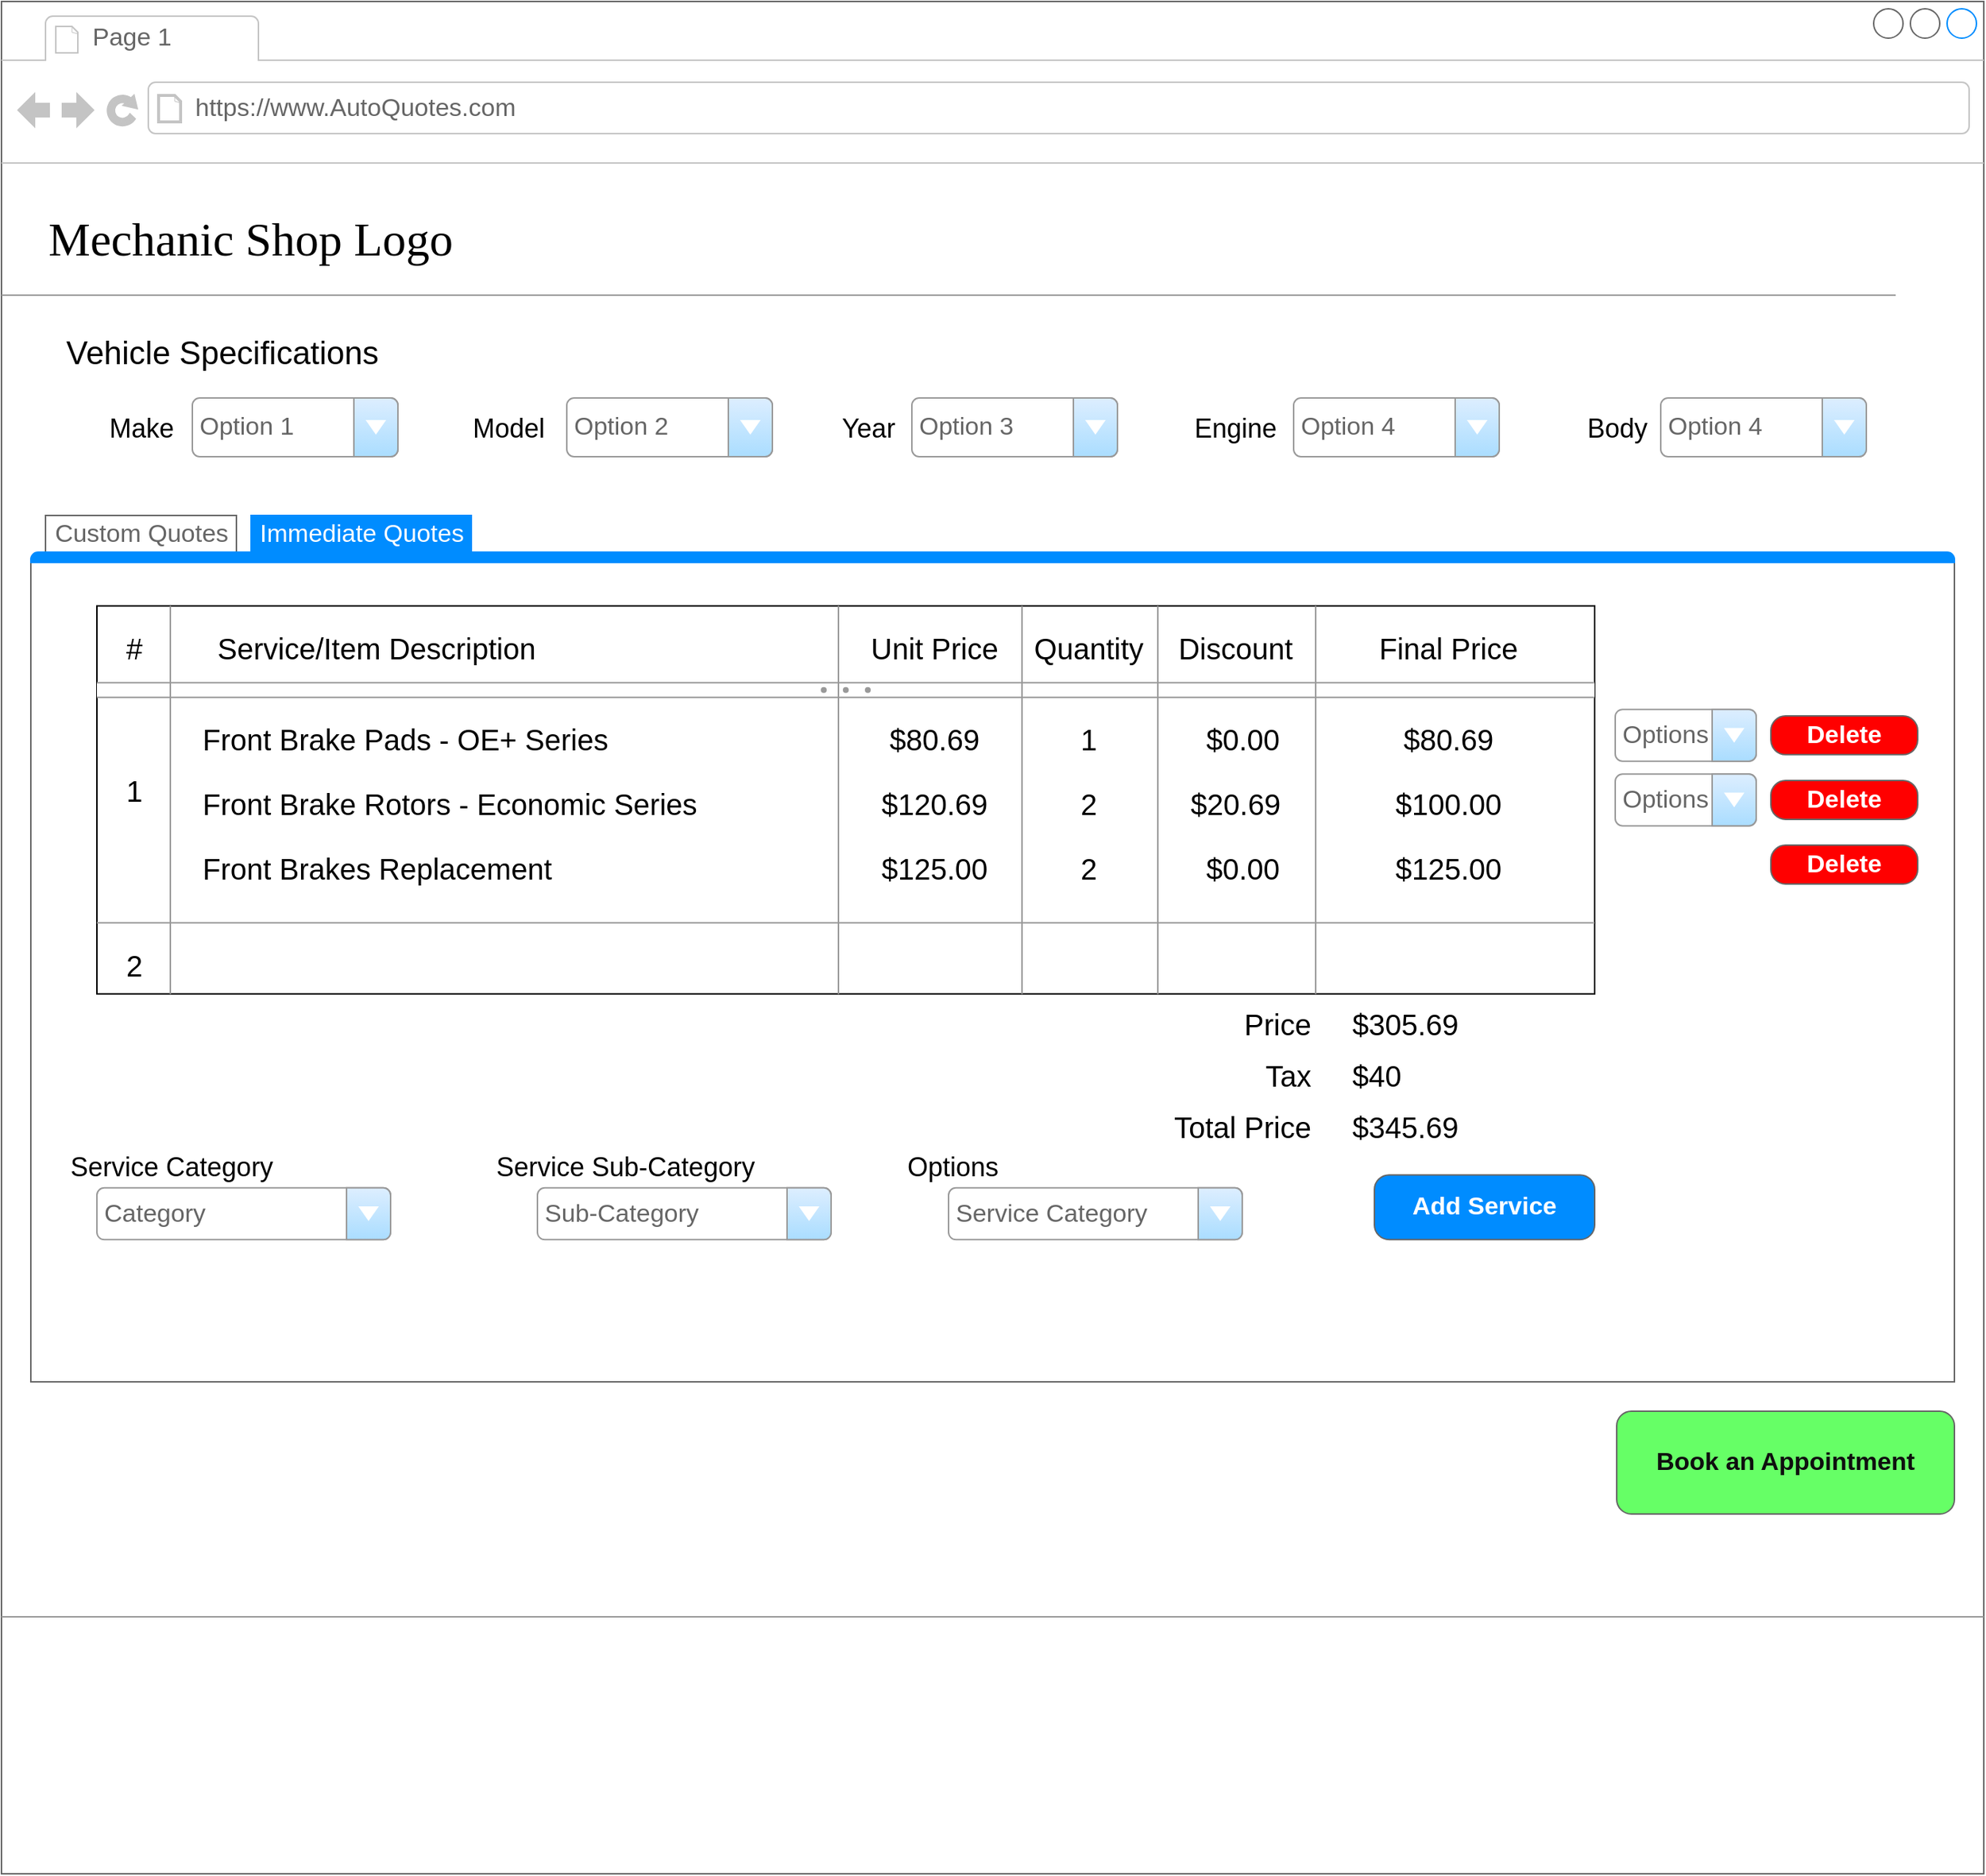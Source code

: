 <mxfile version="20.4.0" type="github">
  <diagram name="Page-1" id="2cc2dc42-3aac-f2a9-1cec-7a8b7cbee084">
    <mxGraphModel dx="1420" dy="789" grid="1" gridSize="10" guides="1" tooltips="1" connect="1" arrows="1" fold="1" page="1" pageScale="1" pageWidth="1100" pageHeight="850" background="none" math="0" shadow="0">
      <root>
        <mxCell id="0" />
        <mxCell id="1" parent="0" />
        <mxCell id="c4qhaEigQeH4QyrQK3di-1" value="&lt;span style=&quot;color: rgba(0, 0, 0, 0); font-family: monospace; font-size: 0px;&quot;&gt;%3CmxGraphModel%3E%3Croot%3E%3CmxCell%20id%3D%220%22%2F%3E%3CmxCell%20id%3D%221%22%20parent%3D%220%22%2F%3E%3CmxCell%20id%3D%222%22%20value%3D%22Price%22%20style%3D%22text%3Bhtml%3D1%3Balign%3Dcenter%3BverticalAlign%3Dmiddle%3Bresizable%3D0%3Bpoints%3D%5B%5D%3Bautosize%3D1%3BstrokeColor%3Dnone%3BfillColor%3Dnone%3BfontSize%3D20%3B%22%20vertex%3D%221%22%20parent%3D%221%22%3E%3CmxGeometry%20x%3D%22770%22%20y%3D%22780%22%20width%3D%2270%22%20height%3D%2240%22%20as%3D%22geometry%22%2F%3E%3C%2FmxCell%3E%3C%2Froot%3E%3C%2FmxGraphModel%3E&lt;/span&gt;" style="strokeWidth=1;shadow=0;dashed=0;align=left;html=1;shape=mxgraph.mockup.containers.browserWindow;rSize=0;strokeColor=#666666;mainText=,;recursiveResize=0;rounded=0;labelBackgroundColor=none;fontFamily=Verdana;fontSize=12" parent="1" vertex="1">
          <mxGeometry x="30" y="20" width="1350" height="1275" as="geometry" />
        </mxCell>
        <mxCell id="c4qhaEigQeH4QyrQK3di-2" value="Page 1" style="strokeWidth=1;shadow=0;dashed=0;align=center;html=1;shape=mxgraph.mockup.containers.anchor;fontSize=17;fontColor=#666666;align=left;" parent="c4qhaEigQeH4QyrQK3di-1" vertex="1">
          <mxGeometry x="60" y="12" width="110" height="26" as="geometry" />
        </mxCell>
        <mxCell id="c4qhaEigQeH4QyrQK3di-3" value="https://www.AutoQuotes.com" style="strokeWidth=1;shadow=0;dashed=0;align=center;html=1;shape=mxgraph.mockup.containers.anchor;rSize=0;fontSize=17;fontColor=#666666;align=left;" parent="c4qhaEigQeH4QyrQK3di-1" vertex="1">
          <mxGeometry x="130" y="60" width="250" height="26" as="geometry" />
        </mxCell>
        <mxCell id="c4qhaEigQeH4QyrQK3di-4" value="&lt;font style=&quot;font-size: 32px;&quot;&gt;Mechanic Shop Logo&lt;/font&gt;" style="text;html=1;points=[];align=left;verticalAlign=top;spacingTop=-4;fontSize=30;fontFamily=Verdana" parent="c4qhaEigQeH4QyrQK3di-1" vertex="1">
          <mxGeometry x="30" y="140" width="340" height="50" as="geometry" />
        </mxCell>
        <mxCell id="c4qhaEigQeH4QyrQK3di-5" value="" style="verticalLabelPosition=bottom;shadow=0;dashed=0;align=center;html=1;verticalAlign=top;strokeWidth=1;shape=mxgraph.mockup.markup.line;strokeColor=#999999;rounded=0;labelBackgroundColor=none;fillColor=#ffffff;fontFamily=Verdana;fontSize=12;fontColor=#000000;" parent="c4qhaEigQeH4QyrQK3di-1" vertex="1">
          <mxGeometry y="190" width="1290" height="20" as="geometry" />
        </mxCell>
        <mxCell id="c4qhaEigQeH4QyrQK3di-6" value="" style="verticalLabelPosition=bottom;shadow=0;dashed=0;align=center;html=1;verticalAlign=top;strokeWidth=1;shape=mxgraph.mockup.markup.line;strokeColor=#999999;rounded=0;labelBackgroundColor=none;fillColor=#ffffff;fontFamily=Verdana;fontSize=12;fontColor=#000000;" parent="c4qhaEigQeH4QyrQK3di-1" vertex="1">
          <mxGeometry y="1090" width="1350" height="20" as="geometry" />
        </mxCell>
        <mxCell id="c4qhaEigQeH4QyrQK3di-26" value="Option 1" style="strokeWidth=1;shadow=0;dashed=0;align=center;html=1;shape=mxgraph.mockup.forms.comboBox;strokeColor=#999999;fillColor=#ddeeff;align=left;fillColor2=#aaddff;mainText=;fontColor=#666666;fontSize=17;spacingLeft=3;" parent="c4qhaEigQeH4QyrQK3di-1" vertex="1">
          <mxGeometry x="130" y="270" width="140" height="40" as="geometry" />
        </mxCell>
        <mxCell id="c4qhaEigQeH4QyrQK3di-27" value="&lt;font style=&quot;font-size: 22px;&quot;&gt;Vehicle Specifications&lt;/font&gt;" style="text;html=1;align=center;verticalAlign=middle;resizable=0;points=[];autosize=1;strokeColor=none;fillColor=none;" parent="c4qhaEigQeH4QyrQK3di-1" vertex="1">
          <mxGeometry x="30" y="220" width="240" height="40" as="geometry" />
        </mxCell>
        <mxCell id="c4qhaEigQeH4QyrQK3di-28" value="&lt;font style=&quot;font-size: 18px;&quot;&gt;Make&lt;/font&gt;" style="text;html=1;align=center;verticalAlign=middle;resizable=0;points=[];autosize=1;strokeColor=none;fillColor=none;fontSize=22;" parent="c4qhaEigQeH4QyrQK3di-1" vertex="1">
          <mxGeometry x="60" y="270" width="70" height="40" as="geometry" />
        </mxCell>
        <mxCell id="c4qhaEigQeH4QyrQK3di-29" value="&lt;font style=&quot;font-size: 18px;&quot;&gt;Model&lt;/font&gt;" style="text;html=1;align=center;verticalAlign=middle;resizable=0;points=[];autosize=1;strokeColor=none;fillColor=none;fontSize=22;" parent="c4qhaEigQeH4QyrQK3di-1" vertex="1">
          <mxGeometry x="310" y="270" width="70" height="40" as="geometry" />
        </mxCell>
        <mxCell id="c4qhaEigQeH4QyrQK3di-31" value="Option 2" style="strokeWidth=1;shadow=0;dashed=0;align=center;html=1;shape=mxgraph.mockup.forms.comboBox;strokeColor=#999999;fillColor=#ddeeff;align=left;fillColor2=#aaddff;mainText=;fontColor=#666666;fontSize=17;spacingLeft=3;" parent="c4qhaEigQeH4QyrQK3di-1" vertex="1">
          <mxGeometry x="385" y="270" width="140" height="40" as="geometry" />
        </mxCell>
        <mxCell id="c4qhaEigQeH4QyrQK3di-32" value="&lt;span style=&quot;font-size: 18px;&quot;&gt;Year&lt;/span&gt;" style="text;html=1;align=center;verticalAlign=middle;resizable=0;points=[];autosize=1;strokeColor=none;fillColor=none;fontSize=22;" parent="c4qhaEigQeH4QyrQK3di-1" vertex="1">
          <mxGeometry x="560" y="270" width="60" height="40" as="geometry" />
        </mxCell>
        <mxCell id="c4qhaEigQeH4QyrQK3di-33" value="Option 3" style="strokeWidth=1;shadow=0;dashed=0;align=center;html=1;shape=mxgraph.mockup.forms.comboBox;strokeColor=#999999;fillColor=#ddeeff;align=left;fillColor2=#aaddff;mainText=;fontColor=#666666;fontSize=17;spacingLeft=3;" parent="c4qhaEigQeH4QyrQK3di-1" vertex="1">
          <mxGeometry x="620" y="270" width="140" height="40" as="geometry" />
        </mxCell>
        <mxCell id="c4qhaEigQeH4QyrQK3di-34" value="&lt;span style=&quot;font-size: 18px;&quot;&gt;Engine&lt;/span&gt;" style="text;html=1;align=center;verticalAlign=middle;resizable=0;points=[];autosize=1;strokeColor=none;fillColor=none;fontSize=22;" parent="c4qhaEigQeH4QyrQK3di-1" vertex="1">
          <mxGeometry x="800" y="270" width="80" height="40" as="geometry" />
        </mxCell>
        <mxCell id="c4qhaEigQeH4QyrQK3di-35" value="Option 4" style="strokeWidth=1;shadow=0;dashed=0;align=center;html=1;shape=mxgraph.mockup.forms.comboBox;strokeColor=#999999;fillColor=#ddeeff;align=left;fillColor2=#aaddff;mainText=;fontColor=#666666;fontSize=17;spacingLeft=3;" parent="c4qhaEigQeH4QyrQK3di-1" vertex="1">
          <mxGeometry x="880" y="270" width="140" height="40" as="geometry" />
        </mxCell>
        <mxCell id="c4qhaEigQeH4QyrQK3di-36" value="&lt;span style=&quot;font-size: 18px;&quot;&gt;Body&lt;/span&gt;" style="text;html=1;align=center;verticalAlign=middle;resizable=0;points=[];autosize=1;strokeColor=none;fillColor=none;fontSize=22;" parent="c4qhaEigQeH4QyrQK3di-1" vertex="1">
          <mxGeometry x="1070" y="270" width="60" height="40" as="geometry" />
        </mxCell>
        <mxCell id="c4qhaEigQeH4QyrQK3di-37" value="Option 4" style="strokeWidth=1;shadow=0;dashed=0;align=center;html=1;shape=mxgraph.mockup.forms.comboBox;strokeColor=#999999;fillColor=#ddeeff;align=left;fillColor2=#aaddff;mainText=;fontColor=#666666;fontSize=17;spacingLeft=3;" parent="c4qhaEigQeH4QyrQK3di-1" vertex="1">
          <mxGeometry x="1130" y="270" width="140" height="40" as="geometry" />
        </mxCell>
        <mxCell id="c4qhaEigQeH4QyrQK3di-155" value="" style="strokeWidth=1;shadow=0;dashed=0;align=center;html=1;shape=mxgraph.mockup.containers.marginRect2;rectMarginTop=32;strokeColor=#666666;gradientColor=none;fontSize=20;" parent="c4qhaEigQeH4QyrQK3di-1" vertex="1">
          <mxGeometry x="20" y="350" width="1310" height="590" as="geometry" />
        </mxCell>
        <mxCell id="c4qhaEigQeH4QyrQK3di-156" value="Custom Quotes" style="strokeColor=inherit;fillColor=inherit;gradientColor=inherit;strokeWidth=1;shadow=0;dashed=0;align=center;html=1;shape=mxgraph.mockup.containers.rrect;rSize=0;fontSize=17;fontColor=#666666;gradientColor=none;" parent="c4qhaEigQeH4QyrQK3di-155" vertex="1">
          <mxGeometry width="130" height="25" relative="1" as="geometry">
            <mxPoint x="10" as="offset" />
          </mxGeometry>
        </mxCell>
        <mxCell id="c4qhaEigQeH4QyrQK3di-157" value="Immediate Quotes" style="strokeWidth=1;shadow=0;dashed=0;align=center;html=1;shape=mxgraph.mockup.containers.rrect;rSize=0;fontSize=17;fontColor=#ffffff;strokeColor=#008cff;fillColor=#008cff;" parent="c4qhaEigQeH4QyrQK3di-155" vertex="1">
          <mxGeometry width="150" height="25" relative="1" as="geometry">
            <mxPoint x="150" as="offset" />
          </mxGeometry>
        </mxCell>
        <mxCell id="c4qhaEigQeH4QyrQK3di-159" value="" style="strokeWidth=1;shadow=0;dashed=0;align=center;html=1;shape=mxgraph.mockup.containers.topButton;rSize=5;strokeColor=#008cff;fillColor=#008cff;gradientColor=none;resizeWidth=1;movable=0;deletable=1;fontSize=20;" parent="c4qhaEigQeH4QyrQK3di-155" vertex="1">
          <mxGeometry width="1310" height="7" relative="1" as="geometry">
            <mxPoint y="25" as="offset" />
          </mxGeometry>
        </mxCell>
        <mxCell id="c4qhaEigQeH4QyrQK3di-91" value="" style="rounded=0;whiteSpace=wrap;html=1;fontSize=20;" parent="c4qhaEigQeH4QyrQK3di-155" vertex="1">
          <mxGeometry x="45" y="61.642" width="1020" height="264.179" as="geometry" />
        </mxCell>
        <mxCell id="c4qhaEigQeH4QyrQK3di-99" value="" style="verticalLabelPosition=bottom;shadow=0;dashed=0;align=center;html=1;verticalAlign=top;strokeWidth=1;shape=mxgraph.mockup.forms.splitter;strokeColor=#999999;fontSize=20;" parent="c4qhaEigQeH4QyrQK3di-155" vertex="1">
          <mxGeometry x="45" y="114.478" width="1020" height="8.806" as="geometry" />
        </mxCell>
        <mxCell id="c4qhaEigQeH4QyrQK3di-100" value="&lt;font style=&quot;font-size: 20px;&quot;&gt;#&lt;/font&gt;" style="text;html=1;align=center;verticalAlign=middle;resizable=0;points=[];autosize=1;strokeColor=none;fillColor=none;fontSize=20;" parent="c4qhaEigQeH4QyrQK3di-155" vertex="1">
          <mxGeometry x="55" y="70.448" width="30" height="40" as="geometry" />
        </mxCell>
        <mxCell id="c4qhaEigQeH4QyrQK3di-101" value="" style="verticalLabelPosition=bottom;shadow=0;dashed=0;align=center;html=1;verticalAlign=top;strokeWidth=1;shape=mxgraph.mockup.markup.line;strokeColor=#999999;direction=north;fontSize=20;" parent="c4qhaEigQeH4QyrQK3di-155" vertex="1">
          <mxGeometry x="85" y="61.642" width="20" height="264.179" as="geometry" />
        </mxCell>
        <mxCell id="c4qhaEigQeH4QyrQK3di-102" value="Service/Item Description" style="text;html=1;align=center;verticalAlign=middle;resizable=0;points=[];autosize=1;strokeColor=none;fillColor=none;fontSize=20;" parent="c4qhaEigQeH4QyrQK3di-155" vertex="1">
          <mxGeometry x="115" y="70.448" width="240" height="40" as="geometry" />
        </mxCell>
        <mxCell id="c4qhaEigQeH4QyrQK3di-103" value="" style="verticalLabelPosition=bottom;shadow=0;dashed=0;align=center;html=1;verticalAlign=top;strokeWidth=1;shape=mxgraph.mockup.markup.line;strokeColor=#999999;direction=north;fontSize=20;" parent="c4qhaEigQeH4QyrQK3di-155" vertex="1">
          <mxGeometry x="540" y="61.642" width="20" height="264.179" as="geometry" />
        </mxCell>
        <mxCell id="c4qhaEigQeH4QyrQK3di-104" value="Unit Price" style="text;html=1;align=center;verticalAlign=middle;resizable=0;points=[];autosize=1;strokeColor=none;fillColor=none;fontSize=20;" parent="c4qhaEigQeH4QyrQK3di-155" vertex="1">
          <mxGeometry x="560" y="70.448" width="110" height="40" as="geometry" />
        </mxCell>
        <mxCell id="c4qhaEigQeH4QyrQK3di-105" value="" style="verticalLabelPosition=bottom;shadow=0;dashed=0;align=center;html=1;verticalAlign=top;strokeWidth=1;shape=mxgraph.mockup.markup.line;strokeColor=#999999;direction=north;fontSize=20;" parent="c4qhaEigQeH4QyrQK3di-155" vertex="1">
          <mxGeometry x="665" y="61.642" width="20" height="264.179" as="geometry" />
        </mxCell>
        <mxCell id="c4qhaEigQeH4QyrQK3di-106" value="Quantity" style="text;html=1;align=center;verticalAlign=middle;resizable=0;points=[];autosize=1;strokeColor=none;fillColor=none;fontSize=20;" parent="c4qhaEigQeH4QyrQK3di-155" vertex="1">
          <mxGeometry x="670" y="70.448" width="100" height="40" as="geometry" />
        </mxCell>
        <mxCell id="c4qhaEigQeH4QyrQK3di-107" value="" style="verticalLabelPosition=bottom;shadow=0;dashed=0;align=center;html=1;verticalAlign=top;strokeWidth=1;shape=mxgraph.mockup.markup.line;strokeColor=#999999;direction=north;fontSize=20;" parent="c4qhaEigQeH4QyrQK3di-155" vertex="1">
          <mxGeometry x="757.5" y="61.642" width="20" height="264.179" as="geometry" />
        </mxCell>
        <mxCell id="c4qhaEigQeH4QyrQK3di-108" value="Discount" style="text;html=1;align=center;verticalAlign=middle;resizable=0;points=[];autosize=1;strokeColor=none;fillColor=none;fontSize=20;" parent="c4qhaEigQeH4QyrQK3di-155" vertex="1">
          <mxGeometry x="770" y="70.448" width="100" height="40" as="geometry" />
        </mxCell>
        <mxCell id="c4qhaEigQeH4QyrQK3di-109" value="" style="verticalLabelPosition=bottom;shadow=0;dashed=0;align=center;html=1;verticalAlign=top;strokeWidth=1;shape=mxgraph.mockup.markup.line;strokeColor=#999999;direction=north;fontSize=20;" parent="c4qhaEigQeH4QyrQK3di-155" vertex="1">
          <mxGeometry x="865" y="61.642" width="20" height="264.179" as="geometry" />
        </mxCell>
        <mxCell id="c4qhaEigQeH4QyrQK3di-110" value="Final Price" style="text;html=1;align=center;verticalAlign=middle;resizable=0;points=[];autosize=1;strokeColor=none;fillColor=none;fontSize=20;" parent="c4qhaEigQeH4QyrQK3di-155" vertex="1">
          <mxGeometry x="905" y="70.448" width="120" height="40" as="geometry" />
        </mxCell>
        <mxCell id="c4qhaEigQeH4QyrQK3di-111" value="1" style="text;html=1;align=center;verticalAlign=middle;resizable=0;points=[];autosize=1;strokeColor=none;fillColor=none;fontSize=20;" parent="c4qhaEigQeH4QyrQK3di-155" vertex="1">
          <mxGeometry x="55" y="167.313" width="30" height="40" as="geometry" />
        </mxCell>
        <mxCell id="c4qhaEigQeH4QyrQK3di-112" value="Front Brake Pads - OE+ Series" style="text;html=1;align=left;verticalAlign=middle;resizable=0;points=[];autosize=1;strokeColor=none;fillColor=none;fontSize=20;" parent="c4qhaEigQeH4QyrQK3di-155" vertex="1">
          <mxGeometry x="115" y="132.09" width="300" height="40" as="geometry" />
        </mxCell>
        <mxCell id="c4qhaEigQeH4QyrQK3di-113" value="Front Brake Rotors - Economic Series" style="text;html=1;align=left;verticalAlign=middle;resizable=0;points=[];autosize=1;strokeColor=none;fillColor=none;fontSize=20;" parent="c4qhaEigQeH4QyrQK3di-155" vertex="1">
          <mxGeometry x="115" y="176.119" width="360" height="40" as="geometry" />
        </mxCell>
        <mxCell id="c4qhaEigQeH4QyrQK3di-114" value="Front Brakes Replacement" style="text;html=1;align=left;verticalAlign=middle;resizable=0;points=[];autosize=1;strokeColor=none;fillColor=none;fontSize=20;" parent="c4qhaEigQeH4QyrQK3di-155" vertex="1">
          <mxGeometry x="115" y="220.149" width="260" height="40" as="geometry" />
        </mxCell>
        <mxCell id="c4qhaEigQeH4QyrQK3di-115" value="$80.69" style="text;html=1;align=center;verticalAlign=middle;resizable=0;points=[];autosize=1;strokeColor=none;fillColor=none;fontSize=20;" parent="c4qhaEigQeH4QyrQK3di-155" vertex="1">
          <mxGeometry x="575" y="132.09" width="80" height="40" as="geometry" />
        </mxCell>
        <mxCell id="c4qhaEigQeH4QyrQK3di-116" value="$120.69" style="text;html=1;align=center;verticalAlign=middle;resizable=0;points=[];autosize=1;strokeColor=none;fillColor=none;fontSize=20;" parent="c4qhaEigQeH4QyrQK3di-155" vertex="1">
          <mxGeometry x="565" y="176.119" width="100" height="40" as="geometry" />
        </mxCell>
        <mxCell id="c4qhaEigQeH4QyrQK3di-117" value="$125.00" style="text;html=1;align=center;verticalAlign=middle;resizable=0;points=[];autosize=1;strokeColor=none;fillColor=none;fontSize=20;" parent="c4qhaEigQeH4QyrQK3di-155" vertex="1">
          <mxGeometry x="565" y="220.149" width="100" height="40" as="geometry" />
        </mxCell>
        <mxCell id="c4qhaEigQeH4QyrQK3di-118" value="1" style="text;html=1;align=center;verticalAlign=middle;resizable=0;points=[];autosize=1;strokeColor=none;fillColor=none;fontSize=20;" parent="c4qhaEigQeH4QyrQK3di-155" vertex="1">
          <mxGeometry x="705" y="132.09" width="30" height="40" as="geometry" />
        </mxCell>
        <mxCell id="c4qhaEigQeH4QyrQK3di-119" value="2" style="text;html=1;align=center;verticalAlign=middle;resizable=0;points=[];autosize=1;strokeColor=none;fillColor=none;fontSize=20;" parent="c4qhaEigQeH4QyrQK3di-155" vertex="1">
          <mxGeometry x="705" y="176.119" width="30" height="40" as="geometry" />
        </mxCell>
        <mxCell id="c4qhaEigQeH4QyrQK3di-120" value="2" style="text;html=1;align=center;verticalAlign=middle;resizable=0;points=[];autosize=1;strokeColor=none;fillColor=none;fontSize=20;" parent="c4qhaEigQeH4QyrQK3di-155" vertex="1">
          <mxGeometry x="705" y="220.149" width="30" height="40" as="geometry" />
        </mxCell>
        <mxCell id="c4qhaEigQeH4QyrQK3di-121" value="$0.00" style="text;html=1;align=center;verticalAlign=middle;resizable=0;points=[];autosize=1;strokeColor=none;fillColor=none;fontSize=20;" parent="c4qhaEigQeH4QyrQK3di-155" vertex="1">
          <mxGeometry x="790" y="132.09" width="70" height="40" as="geometry" />
        </mxCell>
        <mxCell id="c4qhaEigQeH4QyrQK3di-122" value="$20.69" style="text;html=1;align=center;verticalAlign=middle;resizable=0;points=[];autosize=1;strokeColor=none;fillColor=none;fontSize=20;" parent="c4qhaEigQeH4QyrQK3di-155" vertex="1">
          <mxGeometry x="780" y="176.119" width="80" height="40" as="geometry" />
        </mxCell>
        <mxCell id="c4qhaEigQeH4QyrQK3di-123" value="$0.00" style="text;html=1;align=center;verticalAlign=middle;resizable=0;points=[];autosize=1;strokeColor=none;fillColor=none;fontSize=20;" parent="c4qhaEigQeH4QyrQK3di-155" vertex="1">
          <mxGeometry x="790" y="220.149" width="70" height="40" as="geometry" />
        </mxCell>
        <mxCell id="c4qhaEigQeH4QyrQK3di-124" value="$80.69" style="text;html=1;align=center;verticalAlign=middle;resizable=0;points=[];autosize=1;strokeColor=none;fillColor=none;fontSize=20;" parent="c4qhaEigQeH4QyrQK3di-155" vertex="1">
          <mxGeometry x="925" y="132.09" width="80" height="40" as="geometry" />
        </mxCell>
        <mxCell id="c4qhaEigQeH4QyrQK3di-125" value="$100.00" style="text;html=1;align=center;verticalAlign=middle;resizable=0;points=[];autosize=1;strokeColor=none;fillColor=none;fontSize=20;" parent="c4qhaEigQeH4QyrQK3di-155" vertex="1">
          <mxGeometry x="915" y="176.119" width="100" height="40" as="geometry" />
        </mxCell>
        <mxCell id="c4qhaEigQeH4QyrQK3di-126" value="$125.00" style="text;html=1;align=center;verticalAlign=middle;resizable=0;points=[];autosize=1;strokeColor=none;fillColor=none;fontSize=20;" parent="c4qhaEigQeH4QyrQK3di-155" vertex="1">
          <mxGeometry x="915" y="220.149" width="100" height="40" as="geometry" />
        </mxCell>
        <mxCell id="c4qhaEigQeH4QyrQK3di-131" value="Options" style="strokeWidth=1;shadow=0;dashed=0;align=center;html=1;shape=mxgraph.mockup.forms.comboBox;strokeColor=#999999;fillColor=#ddeeff;align=left;fillColor2=#aaddff;mainText=;fontColor=#666666;fontSize=17;spacingLeft=3;" parent="c4qhaEigQeH4QyrQK3di-155" vertex="1">
          <mxGeometry x="1079" y="132.09" width="96" height="35.224" as="geometry" />
        </mxCell>
        <mxCell id="c4qhaEigQeH4QyrQK3di-132" value="Options" style="strokeWidth=1;shadow=0;dashed=0;align=center;html=1;shape=mxgraph.mockup.forms.comboBox;strokeColor=#999999;fillColor=#ddeeff;align=left;fillColor2=#aaddff;mainText=;fontColor=#666666;fontSize=17;spacingLeft=3;" parent="c4qhaEigQeH4QyrQK3di-155" vertex="1">
          <mxGeometry x="1079" y="176.119" width="96" height="35.224" as="geometry" />
        </mxCell>
        <mxCell id="c4qhaEigQeH4QyrQK3di-136" value="Delete" style="strokeWidth=1;shadow=0;dashed=0;align=center;html=1;shape=mxgraph.mockup.buttons.button;strokeColor=#666666;fontColor=#ffffff;mainText=;buttonStyle=round;fontSize=17;fontStyle=1;fillColor=#FF0000;whiteSpace=wrap;" parent="c4qhaEigQeH4QyrQK3di-155" vertex="1">
          <mxGeometry x="1185" y="224.552" width="100" height="26.418" as="geometry" />
        </mxCell>
        <mxCell id="c4qhaEigQeH4QyrQK3di-137" value="Delete" style="strokeWidth=1;shadow=0;dashed=0;align=center;html=1;shape=mxgraph.mockup.buttons.button;strokeColor=#666666;fontColor=#ffffff;mainText=;buttonStyle=round;fontSize=17;fontStyle=1;fillColor=#FF0000;whiteSpace=wrap;" parent="c4qhaEigQeH4QyrQK3di-155" vertex="1">
          <mxGeometry x="1185" y="136.493" width="100" height="26.418" as="geometry" />
        </mxCell>
        <mxCell id="c4qhaEigQeH4QyrQK3di-138" value="Delete" style="strokeWidth=1;shadow=0;dashed=0;align=center;html=1;shape=mxgraph.mockup.buttons.button;strokeColor=#666666;fontColor=#ffffff;mainText=;buttonStyle=round;fontSize=17;fontStyle=1;fillColor=#FF0000;whiteSpace=wrap;" parent="c4qhaEigQeH4QyrQK3di-155" vertex="1">
          <mxGeometry x="1185" y="180.522" width="100" height="26.418" as="geometry" />
        </mxCell>
        <mxCell id="c4qhaEigQeH4QyrQK3di-139" value="" style="verticalLabelPosition=bottom;shadow=0;dashed=0;align=center;html=1;verticalAlign=top;strokeWidth=1;shape=mxgraph.mockup.markup.line;strokeColor=#999999;fontSize=20;fillColor=#FF0000;" parent="c4qhaEigQeH4QyrQK3di-155" vertex="1">
          <mxGeometry x="45" y="268.582" width="1020" height="17.612" as="geometry" />
        </mxCell>
        <mxCell id="c4qhaEigQeH4QyrQK3di-140" value="2" style="text;html=1;align=center;verticalAlign=middle;resizable=0;points=[];autosize=1;strokeColor=none;fillColor=none;fontSize=20;" parent="c4qhaEigQeH4QyrQK3di-155" vertex="1">
          <mxGeometry x="55" y="286.194" width="30" height="40" as="geometry" />
        </mxCell>
        <mxCell id="c4qhaEigQeH4QyrQK3di-141" value="Price" style="text;html=1;align=right;verticalAlign=middle;resizable=0;points=[];autosize=1;strokeColor=none;fillColor=none;fontSize=20;" parent="c4qhaEigQeH4QyrQK3di-155" vertex="1">
          <mxGeometry x="802.5" y="325.821" width="70" height="40" as="geometry" />
        </mxCell>
        <mxCell id="c4qhaEigQeH4QyrQK3di-142" value="Tax" style="text;html=1;align=right;verticalAlign=middle;resizable=0;points=[];autosize=1;strokeColor=none;fillColor=none;fontSize=20;" parent="c4qhaEigQeH4QyrQK3di-155" vertex="1">
          <mxGeometry x="822.5" y="361.045" width="50" height="40" as="geometry" />
        </mxCell>
        <mxCell id="c4qhaEigQeH4QyrQK3di-143" value="Total Price" style="text;html=1;align=right;verticalAlign=middle;resizable=0;points=[];autosize=1;strokeColor=none;fillColor=none;fontSize=20;" parent="c4qhaEigQeH4QyrQK3di-155" vertex="1">
          <mxGeometry x="752.5" y="396.269" width="120" height="40" as="geometry" />
        </mxCell>
        <mxCell id="c4qhaEigQeH4QyrQK3di-144" value="$305.69" style="text;html=1;align=left;verticalAlign=middle;resizable=0;points=[];autosize=1;strokeColor=none;fillColor=none;fontSize=20;" parent="c4qhaEigQeH4QyrQK3di-155" vertex="1">
          <mxGeometry x="897.5" y="325.821" width="100" height="40" as="geometry" />
        </mxCell>
        <mxCell id="c4qhaEigQeH4QyrQK3di-145" value="$40" style="text;html=1;align=left;verticalAlign=middle;resizable=0;points=[];autosize=1;strokeColor=none;fillColor=none;fontSize=20;" parent="c4qhaEigQeH4QyrQK3di-155" vertex="1">
          <mxGeometry x="897.5" y="361.045" width="60" height="40" as="geometry" />
        </mxCell>
        <mxCell id="c4qhaEigQeH4QyrQK3di-146" value="$345.69" style="text;html=1;align=left;verticalAlign=middle;resizable=0;points=[];autosize=1;strokeColor=none;fillColor=none;fontSize=20;" parent="c4qhaEigQeH4QyrQK3di-155" vertex="1">
          <mxGeometry x="897.5" y="396.269" width="100" height="40" as="geometry" />
        </mxCell>
        <mxCell id="c4qhaEigQeH4QyrQK3di-148" value="Add Service" style="strokeWidth=1;shadow=0;dashed=0;align=center;html=1;shape=mxgraph.mockup.buttons.button;strokeColor=#666666;fontColor=#ffffff;mainText=;buttonStyle=round;fontSize=17;fontStyle=1;fillColor=#008cff;whiteSpace=wrap;" parent="c4qhaEigQeH4QyrQK3di-155" vertex="1">
          <mxGeometry x="915" y="449.104" width="150" height="44.03" as="geometry" />
        </mxCell>
        <mxCell id="c4qhaEigQeH4QyrQK3di-149" value="Category" style="strokeWidth=1;shadow=0;dashed=0;align=center;html=1;shape=mxgraph.mockup.forms.comboBox;strokeColor=#999999;fillColor=#ddeeff;align=left;fillColor2=#aaddff;mainText=;fontColor=#666666;fontSize=17;spacingLeft=3;" parent="c4qhaEigQeH4QyrQK3di-155" vertex="1">
          <mxGeometry x="45" y="457.91" width="200" height="35.224" as="geometry" />
        </mxCell>
        <mxCell id="c4qhaEigQeH4QyrQK3di-150" value="Sub-Category" style="strokeWidth=1;shadow=0;dashed=0;align=center;html=1;shape=mxgraph.mockup.forms.comboBox;strokeColor=#999999;fillColor=#ddeeff;align=left;fillColor2=#aaddff;mainText=;fontColor=#666666;fontSize=17;spacingLeft=3;" parent="c4qhaEigQeH4QyrQK3di-155" vertex="1">
          <mxGeometry x="345" y="457.91" width="200" height="35.224" as="geometry" />
        </mxCell>
        <mxCell id="c4qhaEigQeH4QyrQK3di-151" value="Service Category" style="strokeWidth=1;shadow=0;dashed=0;align=center;html=1;shape=mxgraph.mockup.forms.comboBox;strokeColor=#999999;fillColor=#ddeeff;align=left;fillColor2=#aaddff;mainText=;fontColor=#666666;fontSize=17;spacingLeft=3;" parent="c4qhaEigQeH4QyrQK3di-155" vertex="1">
          <mxGeometry x="625" y="457.91" width="200" height="35.224" as="geometry" />
        </mxCell>
        <mxCell id="c4qhaEigQeH4QyrQK3di-152" value="&lt;font style=&quot;font-size: 18px;&quot;&gt;Service Category&lt;/font&gt;" style="text;html=1;align=left;verticalAlign=middle;resizable=0;points=[];autosize=1;strokeColor=none;fillColor=none;fontSize=22;" parent="c4qhaEigQeH4QyrQK3di-155" vertex="1">
          <mxGeometry x="25" y="422.687" width="160" height="40" as="geometry" />
        </mxCell>
        <mxCell id="c4qhaEigQeH4QyrQK3di-153" value="&lt;font style=&quot;font-size: 18px;&quot;&gt;Service Sub-Category&lt;/font&gt;" style="text;html=1;align=left;verticalAlign=middle;resizable=0;points=[];autosize=1;strokeColor=none;fillColor=none;fontSize=22;" parent="c4qhaEigQeH4QyrQK3di-155" vertex="1">
          <mxGeometry x="315" y="422.687" width="200" height="40" as="geometry" />
        </mxCell>
        <mxCell id="c4qhaEigQeH4QyrQK3di-154" value="&lt;font style=&quot;font-size: 18px;&quot;&gt;Options&lt;/font&gt;" style="text;html=1;align=left;verticalAlign=middle;resizable=0;points=[];autosize=1;strokeColor=none;fillColor=none;fontSize=22;" parent="c4qhaEigQeH4QyrQK3di-155" vertex="1">
          <mxGeometry x="595" y="422.687" width="90" height="40" as="geometry" />
        </mxCell>
        <mxCell id="c4qhaEigQeH4QyrQK3di-170" value="&lt;font color=&quot;#0f0f0f&quot;&gt;Book an Appointment&lt;/font&gt;" style="strokeWidth=1;shadow=0;dashed=0;align=center;html=1;shape=mxgraph.mockup.buttons.button;strokeColor=#666666;fontColor=#ffffff;mainText=;buttonStyle=round;fontSize=17;fontStyle=1;fillColor=#66FF66;whiteSpace=wrap;" parent="c4qhaEigQeH4QyrQK3di-1" vertex="1">
          <mxGeometry x="1100" y="960" width="230" height="70" as="geometry" />
        </mxCell>
      </root>
    </mxGraphModel>
  </diagram>
</mxfile>
